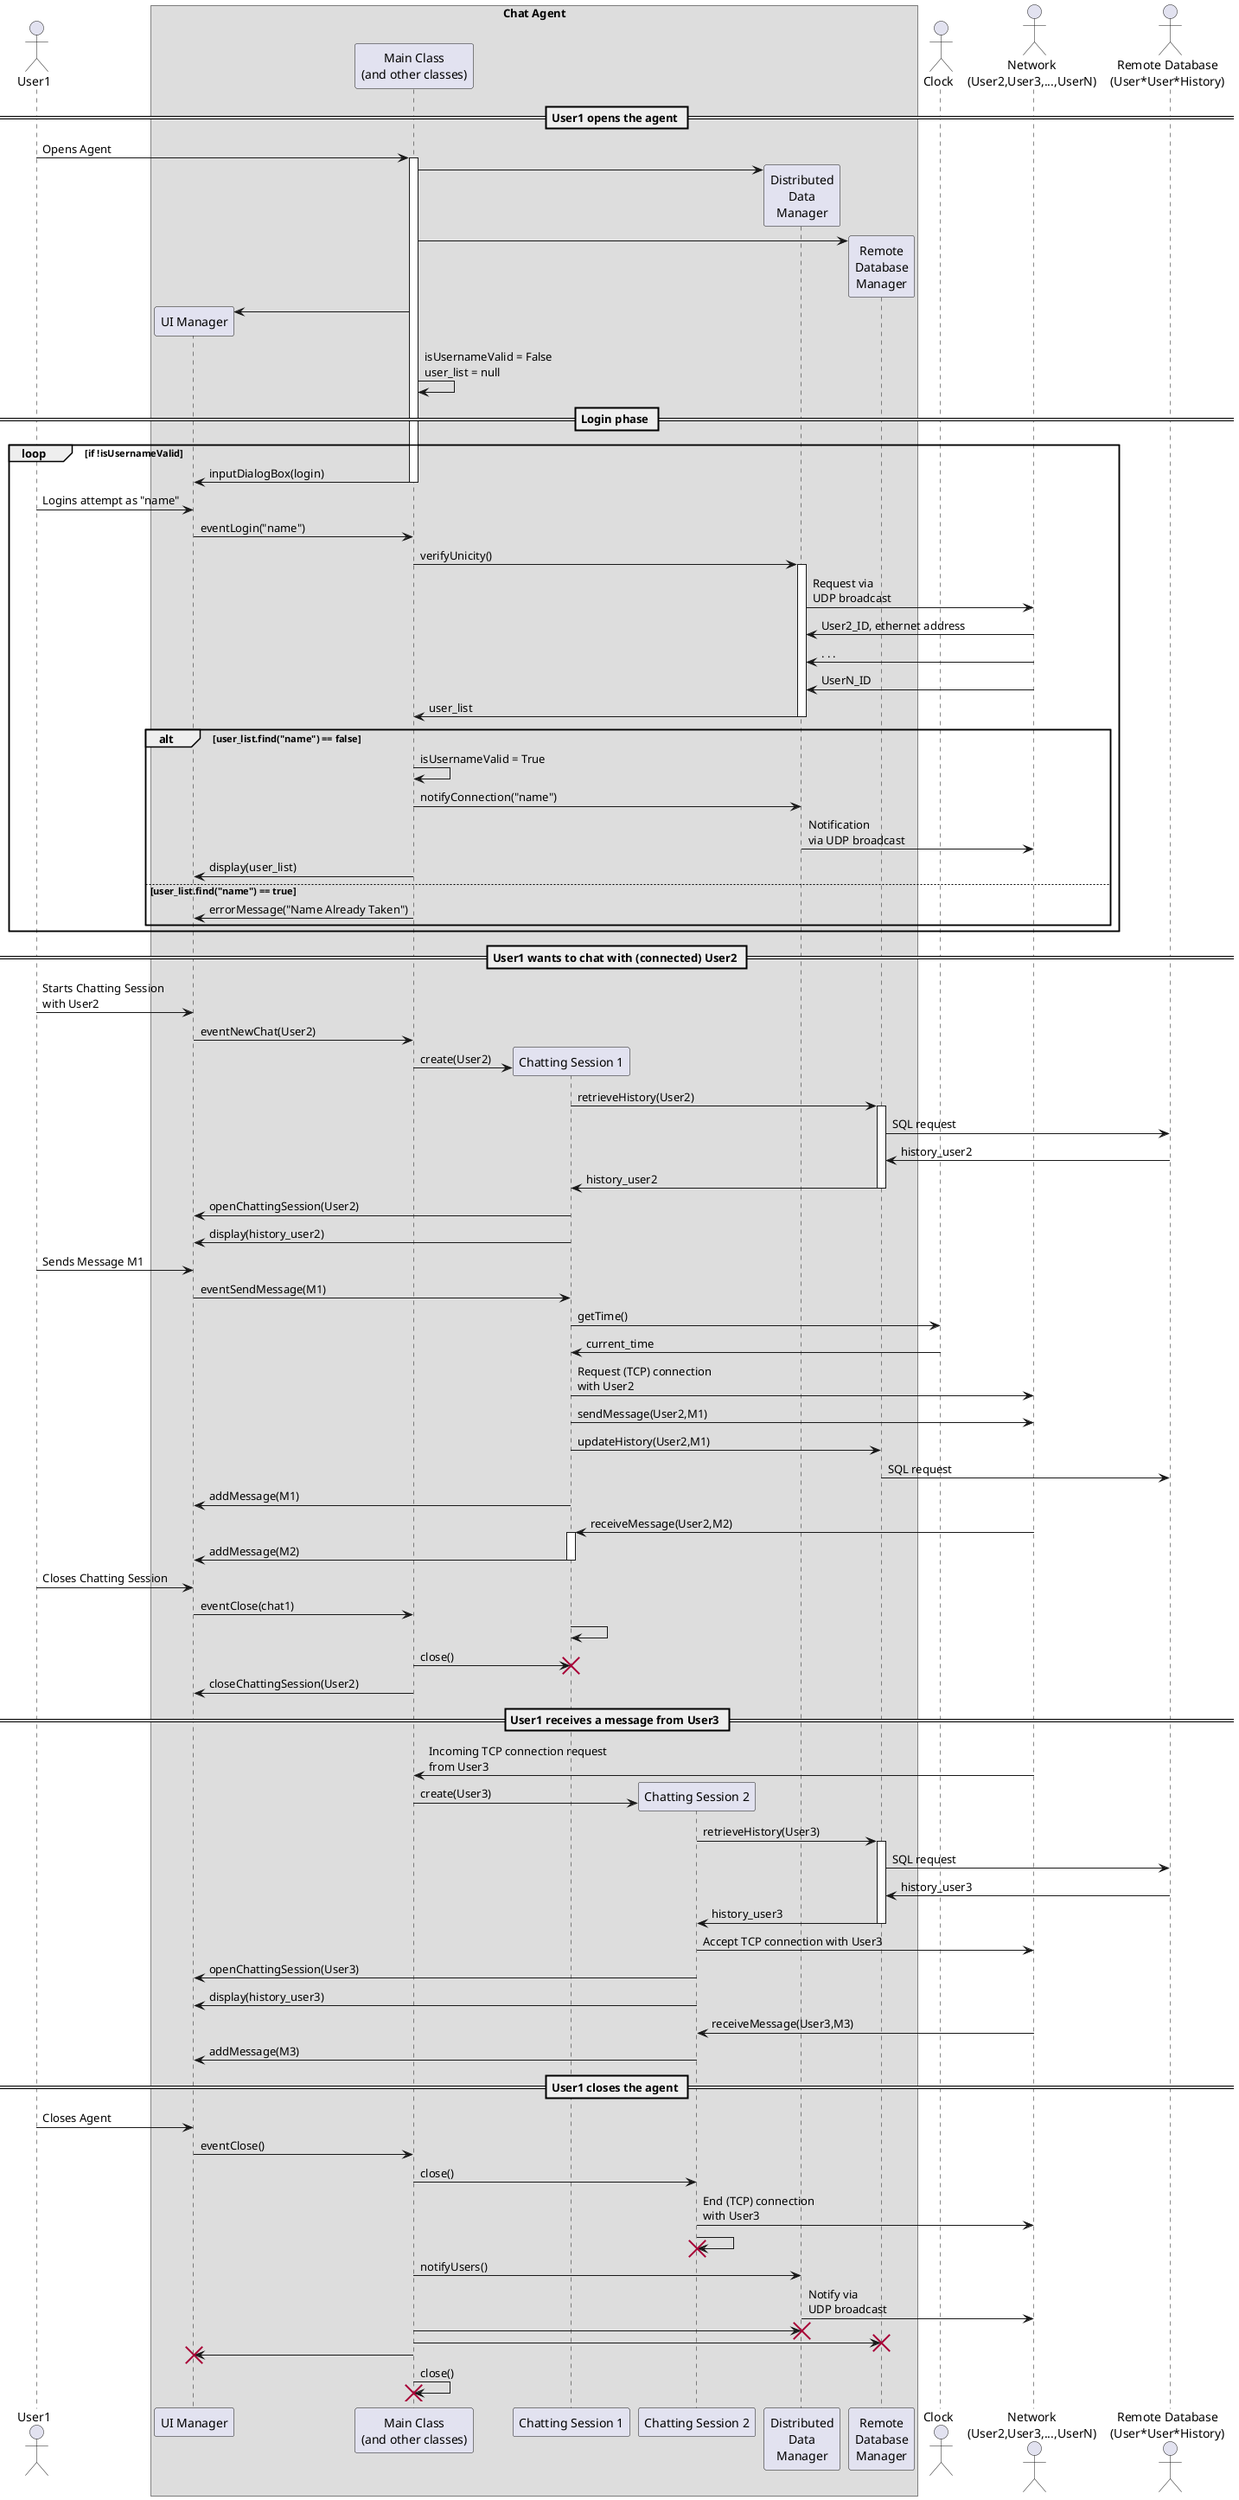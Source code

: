 @startuml sequence_white_box
actor User1 as User
box "Chat Agent"
  participant  "UI Manager" as UI
  participant "Main Class\n(and other classes)" as chatAgent
  participant "Chatting Session 1" as chat1
  participant "Chatting Session 2" as chat2
  participant "Distributed\nData\nManager" as distributedManager
  participant "Remote\nDatabase\nManager" as databaseManager
end box

actor "Clock" as Clock
actor "Network\n(User2,User3,...,UserN)" as Network
actor "Remote Database\n(User*User*History)" as db

== User1 opens the agent ==
User -> chatAgent ++ : Opens Agent
  chatAgent -> distributedManager **
  chatAgent -> databaseManager ** 
  UI <- chatAgent ** 
  chatAgent -> chatAgent : isUsernameValid = False\nuser_list = null
  


== Login phase ==

loop if !isUsernameValid
  chatAgent -> UI -- : inputDialogBox(login)
  User -> UI : Logins attempt as "name"
  UI -> chatAgent : eventLogin("name")

  chatAgent -> distributedManager ++ : verifyUnicity()
  distributedManager -> Network : Request via\nUDP broadcast
  
  Network -> distributedManager : User2_ID, ethernet address
  Network -> distributedManager : . . . 
  Network -> distributedManager : UserN_ID
  
  distributedManager -> chatAgent -- : user_list 
  
  alt user_list.find("name") == false

    chatAgent -> chatAgent : isUsernameValid = True
    chatAgent -> distributedManager : notifyConnection("name")
    distributedManager -> Network : Notification\nvia UDP broadcast
    UI <- chatAgent : display(user_list)
  
  else user_list.find("name") == true

      UI <- chatAgent : errorMessage("Name Already Taken")

  end

end

== User1 wants to chat with (connected) User2 ==

User -> UI : Starts Chatting Session\nwith User2
  UI -> chatAgent : eventNewChat(User2)
  chatAgent -> chat1 ** : create(User2)

  chat1 -> databaseManager ++ : retrieveHistory(User2)
    databaseManager -> db : SQL request
    db -> databaseManager : history_user2
  databaseManager -> chat1 -- : history_user2

  chat1 -> UI : openChattingSession(User2)
chat1 -> UI -- : display(history_user2)

User -> UI : Sends Message M1
UI -> chat1 : eventSendMessage(M1)
chat1 -> Clock : getTime()
Clock -> chat1 : current_time

chat1 -> Network : Request (TCP) connection\nwith User2
chat1 -> Network : sendMessage(User2,M1)

chat1 -> databaseManager : updateHistory(User2,M1)
    databaseManager -> db : SQL request
chat1 -> UI -- : addMessage(M1)

Network -> chat1 ++ : receiveMessage(User2,M2)
chat1 -> UI -- : addMessage(M2)

User -> UI : Closes Chatting Session
UI -> chatAgent : eventClose(chat1)
chat1 -> chat1 : 
chatAgent -> chat1 !! : close()
chatAgent -> UI : closeChattingSession(User2)

== User1 receives a message from User3 ==

Network -> chatAgent : Incoming TCP connection request\nfrom User3
  chatAgent -> chat2 ** : create(User3)
    chat2 -> databaseManager ++ : retrieveHistory(User3)
    databaseManager -> db : SQL request
    db -> databaseManager : history_user3
  databaseManager -> chat2 -- : history_user3
  chat2 -> Network : Accept TCP connection with User3 
  chat2 -> UI : openChattingSession(User3)
  chat2 -> UI : display(history_user3)
  Network -> chat2 : receiveMessage(User3,M3)
chat2 -> UI -- : addMessage(M3)

== User1 closes the agent ==

User -> UI : Closes Agent
UI -> chatAgent : eventClose()
chatAgent -> chat2 : close()
chat2 -> Network : End (TCP) connection\nwith User3
chat2 -> chat2 !!
chatAgent -> distributedManager : notifyUsers()
distributedManager -> Network : Notify via\nUDP broadcast
chatAgent -> distributedManager !!
chatAgent -> databaseManager !!
chatAgent -> UI !!
chatAgent -> chatAgent !! : close()
@enduml